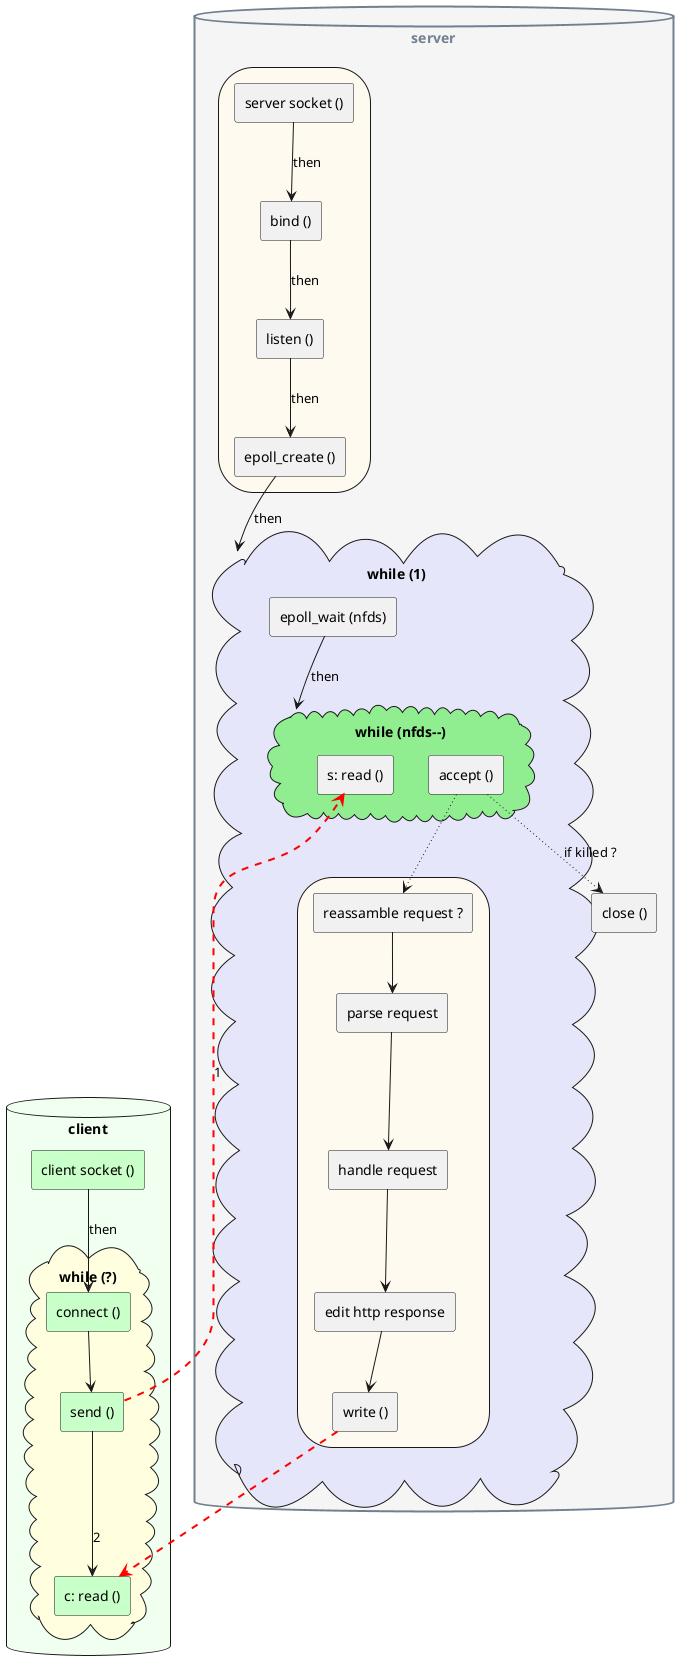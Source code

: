 @startuml

database client #honeydew {

  rectangle "client socket ()" #technology
  cloud "while (?)" #lightyellow {
    rectangle "connect ()" #technology
    rectangle "send ()" #technology
    rectangle "c: read ()" #technology
}
}



database server #whitesmoke;line:slategray;line.bold;text:slategray {

  storage #floralwhite {
    rectangle "server socket ()"
    rectangle "bind ()"
    rectangle "listen ()"
    rectangle "epoll_create ()"
  }

  cloud "while (1)" #lavender {
    rectangle "epoll_wait (nfds)"
    cloud "while (nfds--)" #lightgreen {
      rectangle "accept ()"
      rectangle "s: read ()"
    }
    
    storage #floralwhite {
      rectangle "reassamble request ?"
      rectangle "parse request"
      rectangle "handle request"
      rectangle "edit http response"
      rectangle "write ()"
  }
  }
  rectangle "close ()"
}

"server socket ()" --> "bind ()" : then
"bind ()" --> "listen ()" : then
"listen ()" --> "epoll_create ()" : then
"epoll_create ()" --> "while (1)" : then
"epoll_wait (nfds)" --> "while (nfds--)" : then  

"client socket ()" --> "connect ()" : then
"connect ()" --> "send ()"
"send ()" -[#red,dashed,thickness=2]-> "s: read ()" : 1
"send ()" --> "c: read ()" : 2

"accept ()" -[dotted]-> "reassamble request ?"
"reassamble request ?" --> "parse request"
"parse request" --> "handle request"
"handle request" --> "edit http response"
"edit http response" --> "write ()"
"write ()" -[#red,dashed,thickness=2]-> "c: read ()"

"accept ()" -[dotted]-> "close ()" : "if killed ?"




@enduml


